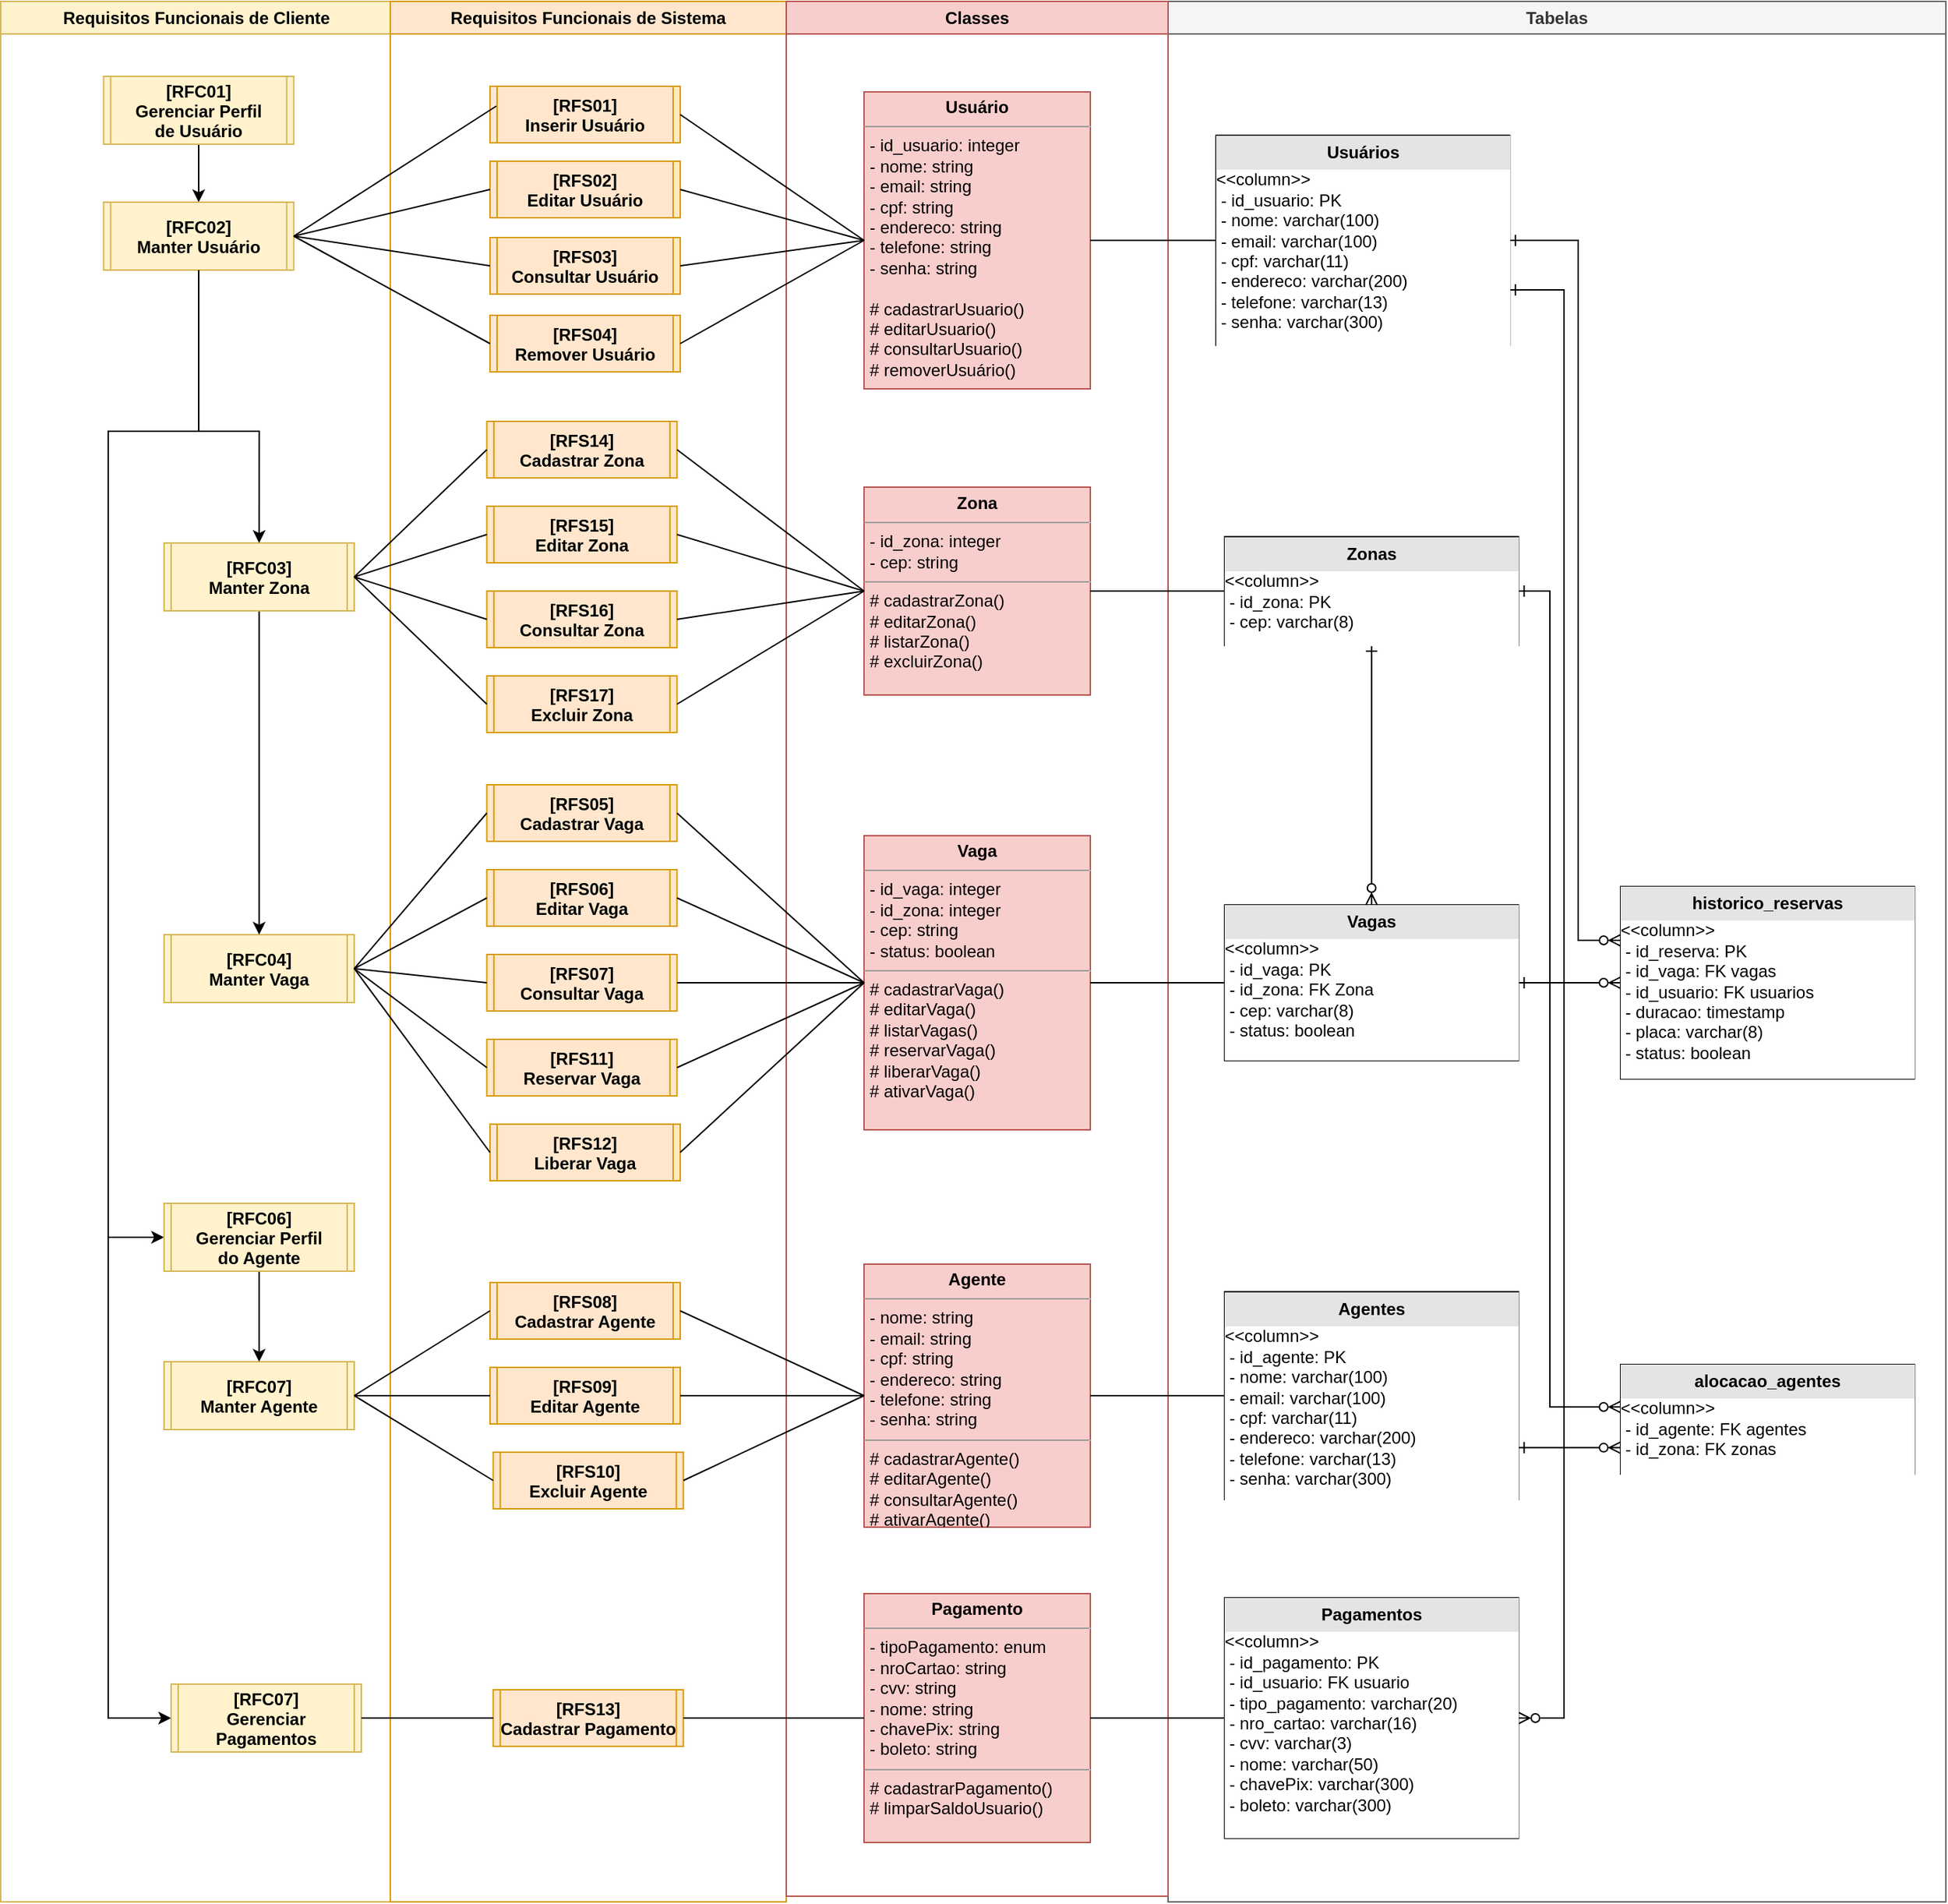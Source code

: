 <mxfile version="20.6.0" type="device"><diagram name="Page-1" id="e7e014a7-5840-1c2e-5031-d8a46d1fe8dd"><mxGraphModel dx="583" dy="579" grid="1" gridSize="10" guides="1" tooltips="1" connect="1" arrows="1" fold="1" page="1" pageScale="1" pageWidth="1169" pageHeight="826" background="none" math="0" shadow="0"><root><mxCell id="0"/><mxCell id="1" parent="0"/><mxCell id="2" value="Requisitos Funcionais de Cliente" style="swimlane;whiteSpace=wrap;fillColor=#fff2cc;strokeColor=#d6b656;" parent="1" vertex="1"><mxGeometry x="174.5" y="136" width="275.5" height="1344" as="geometry"/></mxCell><mxCell id="U7-s-A8PzBp65a9j3maP-80" style="edgeStyle=orthogonalEdgeStyle;rounded=0;orthogonalLoop=1;jettySize=auto;html=1;exitX=0.5;exitY=1;exitDx=0;exitDy=0;entryX=0.5;entryY=0;entryDx=0;entryDy=0;endArrow=classic;endFill=1;fillColor=#fff2cc;strokeColor=#000000;" parent="2" source="U7-s-A8PzBp65a9j3maP-49" target="U7-s-A8PzBp65a9j3maP-79" edge="1"><mxGeometry relative="1" as="geometry"/></mxCell><mxCell id="U7-s-A8PzBp65a9j3maP-49" value="[RFC01]&#10;Gerenciar Perfil&#10;de Usuário" style="shape=process2;fixedSize=1;size=5;fontStyle=1;fillColor=#fff2cc;strokeColor=#d6b656;" parent="2" vertex="1"><mxGeometry x="72.75" y="53" width="134.5" height="48" as="geometry"/></mxCell><mxCell id="U7-s-A8PzBp65a9j3maP-79" value="[RFC02]&#10;Manter Usuário" style="shape=process2;fixedSize=1;size=5;fontStyle=1;fillColor=#fff2cc;strokeColor=#d6b656;" parent="2" vertex="1"><mxGeometry x="72.75" y="142" width="134.5" height="48" as="geometry"/></mxCell><mxCell id="ow62ovdGGM7W3zSZjtmY-5" value="[RFC04]&#10;Manter Vaga" style="shape=process2;fixedSize=1;size=5;fontStyle=1;fillColor=#fff2cc;strokeColor=#d6b656;" parent="2" vertex="1"><mxGeometry x="115.5" y="660" width="134.5" height="48" as="geometry"/></mxCell><mxCell id="nPpcxBPXVq-egdTIaS-7-26" style="edgeStyle=orthogonalEdgeStyle;rounded=0;orthogonalLoop=1;jettySize=auto;html=1;entryX=0;entryY=0.5;entryDx=0;entryDy=0;endArrow=classic;endFill=1;fillColor=#fff2cc;strokeColor=#000000;exitX=0.5;exitY=1;exitDx=0;exitDy=0;" parent="2" source="U7-s-A8PzBp65a9j3maP-79" target="nPpcxBPXVq-egdTIaS-7-22" edge="1"><mxGeometry relative="1" as="geometry"><mxPoint x="182.711" y="420" as="sourcePoint"/><Array as="points"><mxPoint x="140" y="304"/><mxPoint x="76" y="304"/><mxPoint x="76" y="874"/></Array></mxGeometry></mxCell><mxCell id="nPpcxBPXVq-egdTIaS-7-3" style="edgeStyle=orthogonalEdgeStyle;rounded=0;orthogonalLoop=1;jettySize=auto;html=1;exitX=0.5;exitY=1;exitDx=0;exitDy=0;entryX=0.5;entryY=0;entryDx=0;entryDy=0;endArrow=classic;endFill=1;fillColor=#fff2cc;strokeColor=#000000;" parent="2" edge="1"><mxGeometry relative="1" as="geometry"><mxPoint x="182.75" y="372" as="targetPoint"/></mxGeometry></mxCell><mxCell id="nPpcxBPXVq-egdTIaS-7-64" style="edgeStyle=orthogonalEdgeStyle;rounded=0;orthogonalLoop=1;jettySize=auto;html=1;strokeColor=#000000;startArrow=none;startFill=0;endArrow=classic;endFill=1;exitX=0.5;exitY=1;exitDx=0;exitDy=0;entryX=0;entryY=0.5;entryDx=0;entryDy=0;" parent="2" source="U7-s-A8PzBp65a9j3maP-79" target="nPpcxBPXVq-egdTIaS-7-63" edge="1"><mxGeometry relative="1" as="geometry"><Array as="points"><mxPoint x="140" y="304"/><mxPoint x="76" y="304"/><mxPoint x="76" y="1214"/></Array></mxGeometry></mxCell><mxCell id="nPpcxBPXVq-egdTIaS-7-15" value="[RFC07]&#10;Manter Agente" style="shape=process2;fixedSize=1;size=5;fontStyle=1;fillColor=#fff2cc;strokeColor=#d6b656;" parent="2" vertex="1"><mxGeometry x="115.5" y="962" width="134.5" height="48" as="geometry"/></mxCell><mxCell id="nPpcxBPXVq-egdTIaS-7-23" style="edgeStyle=orthogonalEdgeStyle;rounded=0;orthogonalLoop=1;jettySize=auto;html=1;entryX=0.5;entryY=0;entryDx=0;entryDy=0;endArrow=classic;endFill=1;fillColor=#fff2cc;strokeColor=#000000;" parent="2" source="nPpcxBPXVq-egdTIaS-7-22" target="nPpcxBPXVq-egdTIaS-7-15" edge="1"><mxGeometry relative="1" as="geometry"/></mxCell><mxCell id="nPpcxBPXVq-egdTIaS-7-22" value="[RFC06]&#10;Gerenciar Perfil&#10;do Agente" style="shape=process2;fixedSize=1;size=5;fontStyle=1;fillColor=#fff2cc;strokeColor=#d6b656;" parent="2" vertex="1"><mxGeometry x="115.5" y="850" width="134.5" height="48" as="geometry"/></mxCell><mxCell id="nPpcxBPXVq-egdTIaS-7-63" value="[RFC07]&#10;Gerenciar &#10;Pagamentos" style="shape=process2;fixedSize=1;size=5;fontStyle=1;fillColor=#fff2cc;strokeColor=#d6b656;" parent="2" vertex="1"><mxGeometry x="120.5" y="1190" width="134.5" height="48" as="geometry"/></mxCell><mxCell id="-nZrtYUoTzhaWIDrk4TY-23" style="edgeStyle=orthogonalEdgeStyle;rounded=0;orthogonalLoop=1;jettySize=auto;html=1;entryX=0.5;entryY=0;entryDx=0;entryDy=0;" edge="1" parent="2" source="-nZrtYUoTzhaWIDrk4TY-3" target="ow62ovdGGM7W3zSZjtmY-5"><mxGeometry relative="1" as="geometry"/></mxCell><mxCell id="-nZrtYUoTzhaWIDrk4TY-3" value="[RFC03]&#10;Manter Zona" style="shape=process2;fixedSize=1;size=5;fontStyle=1;fillColor=#fff2cc;strokeColor=#d6b656;" vertex="1" parent="2"><mxGeometry x="115.5" y="383" width="134.5" height="48" as="geometry"/></mxCell><mxCell id="nPpcxBPXVq-egdTIaS-7-24" style="edgeStyle=orthogonalEdgeStyle;rounded=0;orthogonalLoop=1;jettySize=auto;html=1;endArrow=classic;endFill=1;fillColor=#fff2cc;strokeColor=#000000;entryX=0.5;entryY=0;entryDx=0;entryDy=0;" parent="2" source="U7-s-A8PzBp65a9j3maP-79" target="-nZrtYUoTzhaWIDrk4TY-3" edge="1"><mxGeometry relative="1" as="geometry"><mxPoint x="182.711" y="275" as="targetPoint"/><Array as="points"><mxPoint x="140" y="304"/><mxPoint x="183" y="304"/></Array></mxGeometry></mxCell><mxCell id="U7-s-A8PzBp65a9j3maP-59" value="Requisitos Funcionais de Sistema" style="swimlane;whiteSpace=wrap;fillColor=#ffe6cc;strokeColor=#d79b00;" parent="1" vertex="1"><mxGeometry x="450" y="136" width="280" height="1344" as="geometry"/></mxCell><mxCell id="U7-s-A8PzBp65a9j3maP-60" value="[RFS01] &#10;Inserir Usuário" style="shape=process2;fixedSize=1;size=5;fontStyle=1;fillColor=#ffe6cc;strokeColor=#d79b00;" parent="U7-s-A8PzBp65a9j3maP-59" vertex="1"><mxGeometry x="70.5" y="60" width="134.5" height="40" as="geometry"/></mxCell><mxCell id="U7-s-A8PzBp65a9j3maP-75" value="[RFS02]&#10;Editar Usuário" style="shape=process2;fixedSize=1;size=5;fontStyle=1;fillColor=#ffe6cc;strokeColor=#d79b00;" parent="U7-s-A8PzBp65a9j3maP-59" vertex="1"><mxGeometry x="70.5" y="113" width="134.5" height="40" as="geometry"/></mxCell><mxCell id="U7-s-A8PzBp65a9j3maP-76" value="[RFS03]&#10;Consultar Usuário" style="shape=process2;fixedSize=1;size=5;fontStyle=1;fillColor=#ffe6cc;strokeColor=#d79b00;" parent="U7-s-A8PzBp65a9j3maP-59" vertex="1"><mxGeometry x="70.5" y="167" width="134.5" height="40" as="geometry"/></mxCell><mxCell id="U7-s-A8PzBp65a9j3maP-77" value="[RFS04] &#10;Remover Usuário" style="shape=process2;fixedSize=1;size=5;fontStyle=1;fillColor=#ffe6cc;strokeColor=#d79b00;" parent="U7-s-A8PzBp65a9j3maP-59" vertex="1"><mxGeometry x="70.5" y="222" width="134.5" height="40" as="geometry"/></mxCell><mxCell id="ow62ovdGGM7W3zSZjtmY-72" value="[RFS06]&#10;Editar Vaga" style="shape=process2;fixedSize=1;size=5;fontStyle=1;fillColor=#ffe6cc;strokeColor=#d79b00;" parent="U7-s-A8PzBp65a9j3maP-59" vertex="1"><mxGeometry x="68.25" y="614" width="134.5" height="40" as="geometry"/></mxCell><mxCell id="ow62ovdGGM7W3zSZjtmY-71" value="[RFS07]&#10;Consultar Vaga" style="shape=process2;fixedSize=1;size=5;fontStyle=1;fillColor=#ffe6cc;strokeColor=#d79b00;" parent="U7-s-A8PzBp65a9j3maP-59" vertex="1"><mxGeometry x="68.25" y="674" width="134.5" height="40" as="geometry"/></mxCell><mxCell id="ow62ovdGGM7W3zSZjtmY-69" value="[RFS05]&#10;Cadastrar Vaga" style="shape=process2;fixedSize=1;size=5;fontStyle=1;fillColor=#ffe6cc;strokeColor=#d79b00;" parent="U7-s-A8PzBp65a9j3maP-59" vertex="1"><mxGeometry x="68.25" y="554" width="134.5" height="40" as="geometry"/></mxCell><mxCell id="nPpcxBPXVq-egdTIaS-7-16" value="[RFS09]&#10;Editar Agente" style="shape=process2;fixedSize=1;size=5;fontStyle=1;fillColor=#ffe6cc;strokeColor=#d79b00;" parent="U7-s-A8PzBp65a9j3maP-59" vertex="1"><mxGeometry x="70.5" y="966" width="134.5" height="40" as="geometry"/></mxCell><mxCell id="nPpcxBPXVq-egdTIaS-7-18" value="[RFS08]&#10;Cadastrar Agente" style="shape=process2;fixedSize=1;size=5;fontStyle=1;fillColor=#ffe6cc;strokeColor=#d79b00;" parent="U7-s-A8PzBp65a9j3maP-59" vertex="1"><mxGeometry x="70.5" y="906" width="134.5" height="40" as="geometry"/></mxCell><mxCell id="nPpcxBPXVq-egdTIaS-7-29" value="[RFS11]&#10;Reservar Vaga" style="shape=process2;fixedSize=1;size=5;fontStyle=1;fillColor=#ffe6cc;strokeColor=#d79b00;" parent="U7-s-A8PzBp65a9j3maP-59" vertex="1"><mxGeometry x="68.25" y="734" width="134.5" height="40" as="geometry"/></mxCell><mxCell id="nPpcxBPXVq-egdTIaS-7-30" value="[RFS12]&#10;Liberar Vaga" style="shape=process2;fixedSize=1;size=5;fontStyle=1;fillColor=#ffe6cc;strokeColor=#d79b00;" parent="U7-s-A8PzBp65a9j3maP-59" vertex="1"><mxGeometry x="70.5" y="794" width="134.5" height="40" as="geometry"/></mxCell><mxCell id="nPpcxBPXVq-egdTIaS-7-34" value="[RFS10]&#10;Excluir Agente" style="shape=process2;fixedSize=1;size=5;fontStyle=1;fillColor=#ffe6cc;strokeColor=#d79b00;" parent="U7-s-A8PzBp65a9j3maP-59" vertex="1"><mxGeometry x="72.75" y="1026" width="134.5" height="40" as="geometry"/></mxCell><mxCell id="nPpcxBPXVq-egdTIaS-7-66" value="[RFS13]&#10;Cadastrar Pagamento" style="shape=process2;fixedSize=1;size=5;fontStyle=1;fillColor=#ffe6cc;strokeColor=#d79b00;" parent="U7-s-A8PzBp65a9j3maP-59" vertex="1"><mxGeometry x="72.75" y="1194" width="134.5" height="40" as="geometry"/></mxCell><mxCell id="-nZrtYUoTzhaWIDrk4TY-4" value="[RFS15]&#10;Editar Zona" style="shape=process2;fixedSize=1;size=5;fontStyle=1;fillColor=#ffe6cc;strokeColor=#d79b00;" vertex="1" parent="U7-s-A8PzBp65a9j3maP-59"><mxGeometry x="68.25" y="357" width="134.5" height="40" as="geometry"/></mxCell><mxCell id="-nZrtYUoTzhaWIDrk4TY-5" value="[RFS16]&#10;Consultar Zona" style="shape=process2;fixedSize=1;size=5;fontStyle=1;fillColor=#ffe6cc;strokeColor=#d79b00;" vertex="1" parent="U7-s-A8PzBp65a9j3maP-59"><mxGeometry x="68.25" y="417" width="134.5" height="40" as="geometry"/></mxCell><mxCell id="-nZrtYUoTzhaWIDrk4TY-6" value="[RFS14]&#10;Cadastrar Zona" style="shape=process2;fixedSize=1;size=5;fontStyle=1;fillColor=#ffe6cc;strokeColor=#d79b00;" vertex="1" parent="U7-s-A8PzBp65a9j3maP-59"><mxGeometry x="68.25" y="297" width="134.5" height="40" as="geometry"/></mxCell><mxCell id="-nZrtYUoTzhaWIDrk4TY-7" value="[RFS17]&#10;Excluir Zona" style="shape=process2;fixedSize=1;size=5;fontStyle=1;fillColor=#ffe6cc;strokeColor=#d79b00;" vertex="1" parent="U7-s-A8PzBp65a9j3maP-59"><mxGeometry x="68.25" y="477" width="134.5" height="40" as="geometry"/></mxCell><mxCell id="U7-s-A8PzBp65a9j3maP-71" value="Tabelas" style="swimlane;whiteSpace=wrap;fillColor=#f5f5f5;fontColor=#333333;strokeColor=#666666;" parent="1" vertex="1"><mxGeometry x="1000" y="136" width="550" height="1344" as="geometry"/></mxCell><mxCell id="-nZrtYUoTzhaWIDrk4TY-27" style="edgeStyle=orthogonalEdgeStyle;rounded=0;orthogonalLoop=1;jettySize=auto;html=1;startArrow=ERone;startFill=0;endArrow=ERzeroToMany;endFill=0;" edge="1" parent="U7-s-A8PzBp65a9j3maP-71" source="U7-s-A8PzBp65a9j3maP-58" target="-nZrtYUoTzhaWIDrk4TY-25"><mxGeometry relative="1" as="geometry"><Array as="points"><mxPoint x="290" y="169"/><mxPoint x="290" y="664"/></Array></mxGeometry></mxCell><mxCell id="-nZrtYUoTzhaWIDrk4TY-31" style="edgeStyle=orthogonalEdgeStyle;rounded=0;orthogonalLoop=1;jettySize=auto;html=1;startArrow=ERone;startFill=0;endArrow=ERzeroToMany;endFill=0;" edge="1" parent="U7-s-A8PzBp65a9j3maP-71" source="U7-s-A8PzBp65a9j3maP-58" target="nPpcxBPXVq-egdTIaS-7-72"><mxGeometry relative="1" as="geometry"><mxPoint x="260" y="244" as="sourcePoint"/><Array as="points"><mxPoint x="280" y="204"/><mxPoint x="280" y="1214"/></Array></mxGeometry></mxCell><mxCell id="U7-s-A8PzBp65a9j3maP-58" value="&lt;div style=&quot;text-align: center; box-sizing: border-box; width: 100%; background: rgb(228, 228, 228); padding: 2px; line-height: 170%;&quot;&gt;&lt;b&gt;Usuários&lt;/b&gt;&lt;/div&gt;&amp;lt;&amp;lt;column&amp;gt;&amp;gt;&lt;br&gt;&lt;span style=&quot;&quot;&gt;&lt;/span&gt;&amp;nbsp;- id_usuario: PK&lt;br&gt;&lt;span style=&quot;&quot;&gt;&lt;/span&gt;&amp;nbsp;- nome: varchar(100)&lt;br&gt;&lt;span style=&quot;&quot;&gt;&lt;/span&gt;&amp;nbsp;- email: varchar(100)&lt;br&gt;&lt;span style=&quot;&quot;&gt;&lt;/span&gt;&amp;nbsp;- cpf: varchar(11)&lt;br&gt;&amp;nbsp;- endereco: varchar(200)&lt;br&gt;&amp;nbsp;- telefone: varchar(13)&lt;br&gt;&lt;span style=&quot;&quot;&gt;&lt;/span&gt;&amp;nbsp;- senha: varchar(300)" style="verticalAlign=top;align=left;overflow=fill;html=1;labelBackgroundColor=#FFFFFF;fillStyle=solid;fillColor=#CCCCCC;" parent="U7-s-A8PzBp65a9j3maP-71" vertex="1"><mxGeometry x="33.88" y="94.75" width="207.75" height="148.5" as="geometry"/></mxCell><mxCell id="3" value="Classes" style="swimlane;whiteSpace=wrap;fillColor=#f8cecc;strokeColor=#b85450;" parent="U7-s-A8PzBp65a9j3maP-71" vertex="1"><mxGeometry x="-270" width="270" height="1340" as="geometry"/></mxCell><mxCell id="U7-s-A8PzBp65a9j3maP-50" value="&lt;p style=&quot;margin:0px;margin-top:4px;text-align:center;&quot;&gt;&lt;b&gt;Usuário&lt;/b&gt;&lt;/p&gt;&lt;hr size=&quot;1&quot;&gt;&lt;p style=&quot;margin:0px;margin-left:4px;&quot;&gt;- id_usuario: integer&lt;/p&gt;&lt;p style=&quot;margin:0px;margin-left:4px;&quot;&gt;- nome: string&lt;/p&gt;&lt;p style=&quot;margin:0px;margin-left:4px;&quot;&gt;- email: string&lt;/p&gt;&lt;p style=&quot;margin:0px;margin-left:4px;&quot;&gt;- cpf: string&lt;/p&gt;&lt;p style=&quot;margin:0px;margin-left:4px;&quot;&gt;- endereco: string&lt;/p&gt;&lt;p style=&quot;margin:0px;margin-left:4px;&quot;&gt;- telefone: string&lt;/p&gt;&lt;p style=&quot;margin:0px;margin-left:4px;&quot;&gt;- senha: string&lt;/p&gt;&lt;p style=&quot;margin:0px;margin-left:4px;&quot;&gt;&lt;br&gt;&lt;/p&gt;&lt;p style=&quot;margin:0px;margin-left:4px;&quot;&gt;# cadastrarUsuario()&lt;/p&gt;&lt;p style=&quot;margin:0px;margin-left:4px;&quot;&gt;# editarUsuario()&lt;/p&gt;&lt;p style=&quot;margin:0px;margin-left:4px;&quot;&gt;# consultarUsuario()&lt;/p&gt;&lt;p style=&quot;margin:0px;margin-left:4px;&quot;&gt;# removerUsuário()&lt;/p&gt;" style="verticalAlign=top;align=left;overflow=fill;fontSize=12;fontFamily=Helvetica;html=1;fillColor=#f8cecc;strokeColor=#b85450;" parent="3" vertex="1"><mxGeometry x="55" y="64" width="160" height="210" as="geometry"/></mxCell><mxCell id="nPpcxBPXVq-egdTIaS-7-45" value="&lt;p style=&quot;margin:0px;margin-top:4px;text-align:center;&quot;&gt;&lt;b&gt;Vaga&lt;/b&gt;&lt;/p&gt;&lt;hr size=&quot;1&quot;&gt;&lt;p style=&quot;margin:0px;margin-left:4px;&quot;&gt;- id_vaga: integer&lt;/p&gt;&lt;p style=&quot;margin:0px;margin-left:4px;&quot;&gt;- id_zona: integer&lt;/p&gt;&lt;p style=&quot;margin:0px;margin-left:4px;&quot;&gt;- cep: string&lt;/p&gt;&lt;p style=&quot;margin:0px;margin-left:4px;&quot;&gt;- status: boolean&lt;/p&gt;&lt;hr size=&quot;1&quot;&gt;&lt;p style=&quot;margin:0px;margin-left:4px;&quot;&gt;# cadastrarVaga()&lt;/p&gt;&lt;p style=&quot;margin:0px;margin-left:4px;&quot;&gt;# editarVaga()&lt;/p&gt;&lt;p style=&quot;margin:0px;margin-left:4px;&quot;&gt;# listarVagas()&lt;/p&gt;&lt;p style=&quot;margin:0px;margin-left:4px;&quot;&gt;# reservarVaga()&lt;/p&gt;&lt;p style=&quot;margin:0px;margin-left:4px;&quot;&gt;# liberarVaga()&lt;br&gt;&lt;/p&gt;&lt;p style=&quot;margin:0px;margin-left:4px;&quot;&gt;# ativarVaga()&lt;br&gt;&lt;/p&gt;" style="verticalAlign=top;align=left;overflow=fill;fontSize=12;fontFamily=Helvetica;html=1;fillColor=#f8cecc;strokeColor=#b85450;" parent="3" vertex="1"><mxGeometry x="55" y="590" width="160" height="208" as="geometry"/></mxCell><mxCell id="nPpcxBPXVq-egdTIaS-7-54" value="&lt;p style=&quot;margin:0px;margin-top:4px;text-align:center;&quot;&gt;&lt;b&gt;Agente&lt;/b&gt;&lt;/p&gt;&lt;hr size=&quot;1&quot;&gt;&lt;p style=&quot;margin:0px;margin-left:4px;&quot;&gt;- nome: string&lt;/p&gt;&lt;p style=&quot;margin:0px;margin-left:4px;&quot;&gt;- email: string&lt;/p&gt;&lt;p style=&quot;margin:0px;margin-left:4px;&quot;&gt;- cpf: string&lt;/p&gt;&lt;p style=&quot;margin:0px;margin-left:4px;&quot;&gt;- endereco: string&lt;/p&gt;&lt;p style=&quot;margin:0px;margin-left:4px;&quot;&gt;- telefone: string&lt;br&gt;&lt;/p&gt;&lt;p style=&quot;margin:0px;margin-left:4px;&quot;&gt;- senha: string&lt;/p&gt;&lt;hr size=&quot;1&quot;&gt;&lt;p style=&quot;margin:0px;margin-left:4px;&quot;&gt;# cadastrarAgente()&lt;/p&gt;&lt;p style=&quot;margin:0px;margin-left:4px;&quot;&gt;# editarAgente()&lt;/p&gt;&lt;p style=&quot;margin:0px;margin-left:4px;&quot;&gt;# consultarAgente()&lt;/p&gt;&lt;p style=&quot;margin:0px;margin-left:4px;&quot;&gt;# ativarAgente()&lt;br&gt;&lt;/p&gt;" style="verticalAlign=top;align=left;overflow=fill;fontSize=12;fontFamily=Helvetica;html=1;fillColor=#f8cecc;strokeColor=#b85450;" parent="3" vertex="1"><mxGeometry x="55" y="893" width="160" height="186" as="geometry"/></mxCell><mxCell id="nPpcxBPXVq-egdTIaS-7-69" value="&lt;p style=&quot;margin:0px;margin-top:4px;text-align:center;&quot;&gt;&lt;b&gt;Pagamento&lt;/b&gt;&lt;/p&gt;&lt;hr size=&quot;1&quot;&gt;&lt;p style=&quot;margin:0px;margin-left:4px;&quot;&gt;- tipoPagamento: enum&lt;/p&gt;&lt;p style=&quot;margin:0px;margin-left:4px;&quot;&gt;- nroCartao: string&lt;/p&gt;&lt;p style=&quot;margin:0px;margin-left:4px;&quot;&gt;- cvv: string&lt;/p&gt;&lt;p style=&quot;margin:0px;margin-left:4px;&quot;&gt;- nome: string&lt;br&gt;&lt;/p&gt;&lt;p style=&quot;margin:0px;margin-left:4px;&quot;&gt;- chavePix: string&lt;/p&gt;&lt;p style=&quot;margin:0px;margin-left:4px;&quot;&gt;- boleto: string&lt;br&gt;&lt;/p&gt;&lt;hr size=&quot;1&quot;&gt;&lt;p style=&quot;margin:0px;margin-left:4px;&quot;&gt;# cadastrarPagamento()&lt;/p&gt;&lt;p style=&quot;margin:0px;margin-left:4px;&quot;&gt;# limparSaldoUsuario()&lt;/p&gt;" style="verticalAlign=top;align=left;overflow=fill;fontSize=12;fontFamily=Helvetica;html=1;fillColor=#f8cecc;strokeColor=#b85450;" parent="3" vertex="1"><mxGeometry x="55" y="1126" width="160" height="176" as="geometry"/></mxCell><mxCell id="-nZrtYUoTzhaWIDrk4TY-9" value="&lt;p style=&quot;margin:0px;margin-top:4px;text-align:center;&quot;&gt;&lt;b&gt;Zona&lt;/b&gt;&lt;/p&gt;&lt;hr size=&quot;1&quot;&gt;&lt;p style=&quot;margin:0px;margin-left:4px;&quot;&gt;- id_zona: integer&lt;/p&gt;&lt;p style=&quot;margin:0px;margin-left:4px;&quot;&gt;- cep: string&lt;/p&gt;&lt;hr size=&quot;1&quot;&gt;&lt;p style=&quot;margin:0px;margin-left:4px;&quot;&gt;# cadastrarZona()&lt;/p&gt;&lt;p style=&quot;margin:0px;margin-left:4px;&quot;&gt;# editarZona()&lt;/p&gt;&lt;p style=&quot;margin:0px;margin-left:4px;&quot;&gt;# listarZona()&lt;/p&gt;&lt;p style=&quot;margin:0px;margin-left:4px;&quot;&gt;# excluirZona()&lt;/p&gt;" style="verticalAlign=top;align=left;overflow=fill;fontSize=12;fontFamily=Helvetica;html=1;fillColor=#f8cecc;strokeColor=#b85450;" vertex="1" parent="3"><mxGeometry x="55" y="343.5" width="160" height="147" as="geometry"/></mxCell><mxCell id="U7-s-A8PzBp65a9j3maP-85" style="edgeStyle=none;rounded=0;orthogonalLoop=1;jettySize=auto;html=1;exitX=1;exitY=0.5;exitDx=0;exitDy=0;entryX=0;entryY=0.5;entryDx=0;entryDy=0;endArrow=none;endFill=0;" parent="U7-s-A8PzBp65a9j3maP-71" source="U7-s-A8PzBp65a9j3maP-50" target="U7-s-A8PzBp65a9j3maP-58" edge="1"><mxGeometry relative="1" as="geometry"/></mxCell><mxCell id="-nZrtYUoTzhaWIDrk4TY-26" style="edgeStyle=orthogonalEdgeStyle;rounded=0;orthogonalLoop=1;jettySize=auto;html=1;startArrow=ERone;startFill=0;endArrow=ERzeroToMany;endFill=0;" edge="1" parent="U7-s-A8PzBp65a9j3maP-71" source="nPpcxBPXVq-egdTIaS-7-46" target="-nZrtYUoTzhaWIDrk4TY-25"><mxGeometry relative="1" as="geometry"/></mxCell><mxCell id="nPpcxBPXVq-egdTIaS-7-46" value="&lt;div style=&quot;text-align: center; box-sizing: border-box; width: 100%; background: rgb(228, 228, 228); padding: 2px; line-height: 170%;&quot;&gt;&lt;b&gt;Vagas&lt;/b&gt;&lt;/div&gt;&amp;lt;&amp;lt;column&amp;gt;&amp;gt;&lt;br&gt;&lt;span style=&quot;&quot;&gt;&lt;/span&gt;&amp;nbsp;- id_vaga: PK&lt;br&gt;&lt;span style=&quot;&quot;&gt;&lt;/span&gt;&amp;nbsp;- id_zona: FK Zona&lt;br&gt;&lt;span style=&quot;&quot;&gt;&lt;/span&gt;&amp;nbsp;- cep: varchar(8)&lt;br&gt;&lt;span style=&quot;&quot;&gt;&lt;/span&gt;&amp;nbsp;- status: boolean" style="verticalAlign=top;align=left;overflow=fill;html=1;labelBackgroundColor=#FFFFFF;fillStyle=solid;fillColor=#CCCCCC;" parent="U7-s-A8PzBp65a9j3maP-71" vertex="1"><mxGeometry x="40" y="639" width="207.75" height="110" as="geometry"/></mxCell><mxCell id="nPpcxBPXVq-egdTIaS-7-47" style="edgeStyle=none;rounded=0;orthogonalLoop=1;jettySize=auto;html=1;entryX=1;entryY=0.5;entryDx=0;entryDy=0;endArrow=none;endFill=0;" parent="U7-s-A8PzBp65a9j3maP-71" source="nPpcxBPXVq-egdTIaS-7-46" target="nPpcxBPXVq-egdTIaS-7-45" edge="1"><mxGeometry relative="1" as="geometry"/></mxCell><mxCell id="nPpcxBPXVq-egdTIaS-7-72" value="&lt;div style=&quot;text-align: center; box-sizing: border-box; width: 100%; background: rgb(228, 228, 228); padding: 2px; line-height: 170%;&quot;&gt;&lt;b&gt;Pagamentos&lt;/b&gt;&lt;/div&gt;&amp;lt;&amp;lt;column&amp;gt;&amp;gt;&lt;br&gt;&lt;span style=&quot;&quot;&gt;&lt;/span&gt;&amp;nbsp;- id_pagamento: PK&lt;br&gt;&amp;nbsp;- id_usuario: FK usuario&lt;br&gt;&lt;span style=&quot;&quot;&gt;&lt;/span&gt;&amp;nbsp;- tipo_pagamento: varchar(20)&lt;br&gt;&lt;span style=&quot;&quot;&gt;&lt;/span&gt;&amp;nbsp;- nro_cartao: varchar(16)&lt;br&gt;&lt;span style=&quot;&quot;&gt;&lt;/span&gt;&amp;nbsp;- cvv: varchar(3)&lt;br&gt;&amp;nbsp;- nome: varchar(50)&lt;br&gt;&amp;nbsp;- chavePix: varchar(300)&lt;br&gt;&amp;nbsp;- boleto: varchar(300)" style="verticalAlign=top;align=left;overflow=fill;html=1;labelBackgroundColor=#FFFFFF;fillStyle=solid;fillColor=#CCCCCC;" parent="U7-s-A8PzBp65a9j3maP-71" vertex="1"><mxGeometry x="40" y="1129" width="207.75" height="170" as="geometry"/></mxCell><mxCell id="nPpcxBPXVq-egdTIaS-7-73" style="edgeStyle=none;rounded=0;orthogonalLoop=1;jettySize=auto;html=1;entryX=0;entryY=0.5;entryDx=0;entryDy=0;strokeColor=#000000;startArrow=none;startFill=0;endArrow=none;endFill=0;" parent="U7-s-A8PzBp65a9j3maP-71" source="nPpcxBPXVq-egdTIaS-7-69" target="nPpcxBPXVq-egdTIaS-7-72" edge="1"><mxGeometry relative="1" as="geometry"/></mxCell><mxCell id="-nZrtYUoTzhaWIDrk4TY-24" style="edgeStyle=orthogonalEdgeStyle;rounded=0;orthogonalLoop=1;jettySize=auto;html=1;startArrow=ERone;startFill=0;endArrow=ERzeroToMany;endFill=0;" edge="1" parent="U7-s-A8PzBp65a9j3maP-71" source="-nZrtYUoTzhaWIDrk4TY-10" target="nPpcxBPXVq-egdTIaS-7-46"><mxGeometry relative="1" as="geometry"/></mxCell><mxCell id="-nZrtYUoTzhaWIDrk4TY-29" style="edgeStyle=orthogonalEdgeStyle;rounded=0;orthogonalLoop=1;jettySize=auto;html=1;startArrow=ERone;startFill=0;endArrow=ERzeroToMany;endFill=0;" edge="1" parent="U7-s-A8PzBp65a9j3maP-71" source="-nZrtYUoTzhaWIDrk4TY-10" target="-nZrtYUoTzhaWIDrk4TY-28"><mxGeometry relative="1" as="geometry"><Array as="points"><mxPoint x="270" y="417"/><mxPoint x="270" y="994"/></Array></mxGeometry></mxCell><mxCell id="-nZrtYUoTzhaWIDrk4TY-10" value="&lt;div style=&quot;text-align: center; box-sizing: border-box; width: 100%; background: rgb(228, 228, 228); padding: 2px; line-height: 170%;&quot;&gt;&lt;b&gt;Zonas&lt;/b&gt;&lt;/div&gt;&amp;lt;&amp;lt;column&amp;gt;&amp;gt;&lt;br&gt;&lt;span style=&quot;&quot;&gt;&lt;/span&gt;&amp;nbsp;- id_zona: PK&lt;br&gt;&lt;span style=&quot;&quot;&gt;&lt;/span&gt;&amp;nbsp;- cep: varchar(8)" style="verticalAlign=top;align=left;overflow=fill;html=1;labelBackgroundColor=#FFFFFF;fillStyle=solid;fillColor=#CCCCCC;" vertex="1" parent="U7-s-A8PzBp65a9j3maP-71"><mxGeometry x="40.0" y="378.5" width="207.75" height="77" as="geometry"/></mxCell><mxCell id="-nZrtYUoTzhaWIDrk4TY-11" style="edgeStyle=none;rounded=0;orthogonalLoop=1;jettySize=auto;html=1;entryX=1;entryY=0.5;entryDx=0;entryDy=0;endArrow=none;endFill=0;" edge="1" parent="U7-s-A8PzBp65a9j3maP-71" source="-nZrtYUoTzhaWIDrk4TY-10" target="-nZrtYUoTzhaWIDrk4TY-9"><mxGeometry relative="1" as="geometry"/></mxCell><mxCell id="-nZrtYUoTzhaWIDrk4TY-25" value="&lt;div style=&quot;text-align: center; box-sizing: border-box; width: 100%; background: rgb(228, 228, 228); padding: 2px; line-height: 170%;&quot;&gt;&lt;b&gt;historico_reservas&lt;/b&gt;&lt;/div&gt;&amp;lt;&amp;lt;column&amp;gt;&amp;gt;&lt;br&gt;&lt;span style=&quot;&quot;&gt;&lt;/span&gt;&amp;nbsp;- id_reserva: PK&lt;br&gt;&lt;span style=&quot;&quot;&gt;&lt;/span&gt;&amp;nbsp;- id_vaga: FK vagas&lt;br&gt;&amp;nbsp;- id_usuario: FK usuarios&lt;br&gt;&amp;nbsp;- duracao: timestamp&lt;br&gt;&lt;span style=&quot;&quot;&gt;&lt;/span&gt;&amp;nbsp;- placa: varchar(8)&lt;br&gt;&lt;span style=&quot;&quot;&gt;&lt;/span&gt;&amp;nbsp;- status: boolean" style="verticalAlign=top;align=left;overflow=fill;html=1;labelBackgroundColor=#FFFFFF;fillStyle=solid;fillColor=#CCCCCC;" vertex="1" parent="U7-s-A8PzBp65a9j3maP-71"><mxGeometry x="320" y="626" width="207.75" height="136" as="geometry"/></mxCell><mxCell id="-nZrtYUoTzhaWIDrk4TY-30" style="edgeStyle=orthogonalEdgeStyle;rounded=0;orthogonalLoop=1;jettySize=auto;html=1;startArrow=ERone;startFill=0;endArrow=ERzeroToMany;endFill=0;exitX=1;exitY=0.75;exitDx=0;exitDy=0;" edge="1" parent="U7-s-A8PzBp65a9j3maP-71" source="nPpcxBPXVq-egdTIaS-7-55" target="-nZrtYUoTzhaWIDrk4TY-28"><mxGeometry relative="1" as="geometry"><Array as="points"><mxPoint x="300" y="1023"/><mxPoint x="300" y="1023"/></Array></mxGeometry></mxCell><mxCell id="nPpcxBPXVq-egdTIaS-7-55" value="&lt;div style=&quot;text-align: center; box-sizing: border-box; width: 100%; background: rgb(228, 228, 228); padding: 2px; line-height: 170%;&quot;&gt;&lt;b&gt;Agentes&lt;/b&gt;&lt;/div&gt;&amp;lt;&amp;lt;column&amp;gt;&amp;gt;&lt;br&gt;&lt;span style=&quot;&quot;&gt;&lt;/span&gt;&amp;nbsp;- id_agente: PK&lt;br&gt;&lt;span style=&quot;&quot;&gt;&lt;/span&gt;&amp;nbsp;- nome: varchar(100)&lt;br&gt;&amp;nbsp;- email: varchar(100)&lt;br&gt;&lt;span style=&quot;&quot;&gt;&lt;/span&gt;&amp;nbsp;- cpf: varchar(11)&lt;br&gt;&lt;span style=&quot;&quot;&gt;&lt;/span&gt;&amp;nbsp;- endereco: varchar(200)&lt;br&gt;&amp;nbsp;- telefone: varchar(13)&lt;br&gt;&amp;nbsp;- senha: varchar(300)" style="verticalAlign=top;align=left;overflow=fill;html=1;labelBackgroundColor=#FFFFFF;fillStyle=solid;fillColor=#CCCCCC;" parent="U7-s-A8PzBp65a9j3maP-71" vertex="1"><mxGeometry x="40" y="912.5" width="207.75" height="147" as="geometry"/></mxCell><mxCell id="nPpcxBPXVq-egdTIaS-7-56" style="edgeStyle=none;rounded=0;orthogonalLoop=1;jettySize=auto;html=1;entryX=1;entryY=0.5;entryDx=0;entryDy=0;endArrow=none;endFill=0;" parent="U7-s-A8PzBp65a9j3maP-71" source="nPpcxBPXVq-egdTIaS-7-55" target="nPpcxBPXVq-egdTIaS-7-54" edge="1"><mxGeometry relative="1" as="geometry"/></mxCell><mxCell id="-nZrtYUoTzhaWIDrk4TY-28" value="&lt;div style=&quot;text-align: center; box-sizing: border-box; width: 100%; background: rgb(228, 228, 228); padding: 2px; line-height: 170%;&quot;&gt;&lt;b&gt;alocacao_agentes&lt;/b&gt;&lt;/div&gt;&amp;lt;&amp;lt;column&amp;gt;&amp;gt;&lt;br&gt;&lt;span style=&quot;&quot;&gt;&lt;/span&gt;&amp;nbsp;- id_agente: FK agentes&amp;nbsp;&lt;br&gt;&amp;nbsp;- id_zona: FK zonas" style="verticalAlign=top;align=left;overflow=fill;html=1;labelBackgroundColor=#FFFFFF;fillStyle=solid;fillColor=#CCCCCC;" vertex="1" parent="U7-s-A8PzBp65a9j3maP-71"><mxGeometry x="320" y="964" width="207.75" height="77.5" as="geometry"/></mxCell><mxCell id="U7-s-A8PzBp65a9j3maP-81" style="rounded=0;orthogonalLoop=1;jettySize=auto;html=1;exitX=1;exitY=0.5;exitDx=0;exitDy=0;entryX=0;entryY=0.5;entryDx=0;entryDy=0;endArrow=none;endFill=0;" parent="1" source="U7-s-A8PzBp65a9j3maP-79" edge="1"><mxGeometry relative="1" as="geometry"><mxPoint x="381.75" y="280" as="sourcePoint"/><mxPoint x="525" y="210" as="targetPoint"/></mxGeometry></mxCell><mxCell id="U7-s-A8PzBp65a9j3maP-82" style="edgeStyle=none;rounded=0;orthogonalLoop=1;jettySize=auto;html=1;exitX=1;exitY=0.5;exitDx=0;exitDy=0;entryX=0;entryY=0.5;entryDx=0;entryDy=0;endArrow=none;endFill=0;" parent="1" source="U7-s-A8PzBp65a9j3maP-79" target="U7-s-A8PzBp65a9j3maP-75" edge="1"><mxGeometry relative="1" as="geometry"><Array as="points"/></mxGeometry></mxCell><mxCell id="U7-s-A8PzBp65a9j3maP-83" style="edgeStyle=none;rounded=0;orthogonalLoop=1;jettySize=auto;html=1;exitX=1;exitY=0.5;exitDx=0;exitDy=0;entryX=0;entryY=0.5;entryDx=0;entryDy=0;endArrow=none;endFill=0;" parent="1" source="U7-s-A8PzBp65a9j3maP-79" target="U7-s-A8PzBp65a9j3maP-76" edge="1"><mxGeometry relative="1" as="geometry"/></mxCell><mxCell id="U7-s-A8PzBp65a9j3maP-84" style="edgeStyle=none;rounded=0;orthogonalLoop=1;jettySize=auto;html=1;exitX=1;exitY=0.5;exitDx=0;exitDy=0;entryX=0;entryY=0.5;entryDx=0;entryDy=0;endArrow=none;endFill=0;" parent="1" source="U7-s-A8PzBp65a9j3maP-79" target="U7-s-A8PzBp65a9j3maP-77" edge="1"><mxGeometry relative="1" as="geometry"/></mxCell><mxCell id="U7-s-A8PzBp65a9j3maP-99" style="edgeStyle=none;rounded=0;orthogonalLoop=1;jettySize=auto;html=1;exitX=1;exitY=0.5;exitDx=0;exitDy=0;entryX=0;entryY=0.5;entryDx=0;entryDy=0;startArrow=none;startFill=0;endArrow=none;endFill=0;" parent="1" source="U7-s-A8PzBp65a9j3maP-60" target="U7-s-A8PzBp65a9j3maP-50" edge="1"><mxGeometry relative="1" as="geometry"/></mxCell><mxCell id="U7-s-A8PzBp65a9j3maP-100" style="edgeStyle=none;rounded=0;orthogonalLoop=1;jettySize=auto;html=1;exitX=1;exitY=0.5;exitDx=0;exitDy=0;entryX=0;entryY=0.5;entryDx=0;entryDy=0;startArrow=none;startFill=0;endArrow=none;endFill=0;" parent="1" source="U7-s-A8PzBp65a9j3maP-75" target="U7-s-A8PzBp65a9j3maP-50" edge="1"><mxGeometry relative="1" as="geometry"/></mxCell><mxCell id="U7-s-A8PzBp65a9j3maP-101" style="edgeStyle=none;rounded=0;orthogonalLoop=1;jettySize=auto;html=1;exitX=1;exitY=0.5;exitDx=0;exitDy=0;startArrow=none;startFill=0;endArrow=none;endFill=0;entryX=0;entryY=0.5;entryDx=0;entryDy=0;" parent="1" source="U7-s-A8PzBp65a9j3maP-76" target="U7-s-A8PzBp65a9j3maP-50" edge="1"><mxGeometry relative="1" as="geometry"><mxPoint x="780" y="307" as="targetPoint"/></mxGeometry></mxCell><mxCell id="U7-s-A8PzBp65a9j3maP-102" style="edgeStyle=none;rounded=0;orthogonalLoop=1;jettySize=auto;html=1;exitX=1;exitY=0.5;exitDx=0;exitDy=0;entryX=0;entryY=0.5;entryDx=0;entryDy=0;startArrow=none;startFill=0;endArrow=none;endFill=0;" parent="1" source="U7-s-A8PzBp65a9j3maP-77" target="U7-s-A8PzBp65a9j3maP-50" edge="1"><mxGeometry relative="1" as="geometry"/></mxCell><mxCell id="ow62ovdGGM7W3zSZjtmY-70" style="edgeStyle=none;rounded=0;orthogonalLoop=1;jettySize=auto;html=1;exitX=0;exitY=0.5;exitDx=0;exitDy=0;entryX=1;entryY=0.5;entryDx=0;entryDy=0;strokeWidth=1;endArrow=none;endFill=0;" parent="1" source="ow62ovdGGM7W3zSZjtmY-69" target="ow62ovdGGM7W3zSZjtmY-5" edge="1"><mxGeometry relative="1" as="geometry"/></mxCell><mxCell id="ow62ovdGGM7W3zSZjtmY-95" style="rounded=0;orthogonalLoop=1;jettySize=auto;html=1;exitX=1;exitY=0.5;exitDx=0;exitDy=0;strokeWidth=1;endArrow=none;endFill=0;entryX=0;entryY=0.5;entryDx=0;entryDy=0;" parent="1" source="ow62ovdGGM7W3zSZjtmY-5" target="ow62ovdGGM7W3zSZjtmY-71" edge="1"><mxGeometry relative="1" as="geometry"><mxPoint x="520" y="788" as="targetPoint"/></mxGeometry></mxCell><mxCell id="ow62ovdGGM7W3zSZjtmY-96" style="edgeStyle=none;rounded=0;orthogonalLoop=1;jettySize=auto;html=1;exitX=1;exitY=0.5;exitDx=0;exitDy=0;entryX=0;entryY=0.5;entryDx=0;entryDy=0;strokeWidth=1;endArrow=none;endFill=0;" parent="1" source="ow62ovdGGM7W3zSZjtmY-5" target="ow62ovdGGM7W3zSZjtmY-72" edge="1"><mxGeometry relative="1" as="geometry"/></mxCell><mxCell id="nPpcxBPXVq-egdTIaS-7-21" style="edgeStyle=none;rounded=0;orthogonalLoop=1;jettySize=auto;html=1;exitX=1;exitY=0.5;exitDx=0;exitDy=0;entryX=0;entryY=0.5;entryDx=0;entryDy=0;strokeWidth=1;endArrow=none;endFill=0;" parent="1" source="nPpcxBPXVq-egdTIaS-7-15" target="nPpcxBPXVq-egdTIaS-7-16" edge="1"><mxGeometry relative="1" as="geometry"/></mxCell><mxCell id="nPpcxBPXVq-egdTIaS-7-19" style="edgeStyle=none;rounded=0;orthogonalLoop=1;jettySize=auto;html=1;exitX=0;exitY=0.5;exitDx=0;exitDy=0;entryX=1;entryY=0.5;entryDx=0;entryDy=0;strokeWidth=1;endArrow=none;endFill=0;" parent="1" source="nPpcxBPXVq-egdTIaS-7-18" target="nPpcxBPXVq-egdTIaS-7-15" edge="1"><mxGeometry relative="1" as="geometry"/></mxCell><mxCell id="nPpcxBPXVq-egdTIaS-7-32" style="rounded=0;orthogonalLoop=1;jettySize=auto;html=1;entryX=0;entryY=0.5;entryDx=0;entryDy=0;endArrow=none;endFill=0;exitX=1;exitY=0.5;exitDx=0;exitDy=0;" parent="1" source="ow62ovdGGM7W3zSZjtmY-5" target="nPpcxBPXVq-egdTIaS-7-29" edge="1"><mxGeometry relative="1" as="geometry"/></mxCell><mxCell id="nPpcxBPXVq-egdTIaS-7-33" style="rounded=0;orthogonalLoop=1;jettySize=auto;html=1;entryX=0;entryY=0.5;entryDx=0;entryDy=0;endArrow=none;endFill=0;exitX=1;exitY=0.5;exitDx=0;exitDy=0;" parent="1" source="ow62ovdGGM7W3zSZjtmY-5" target="nPpcxBPXVq-egdTIaS-7-30" edge="1"><mxGeometry relative="1" as="geometry"/></mxCell><mxCell id="nPpcxBPXVq-egdTIaS-7-35" style="edgeStyle=none;rounded=0;orthogonalLoop=1;jettySize=auto;html=1;entryX=0;entryY=0.5;entryDx=0;entryDy=0;endArrow=none;endFill=0;exitX=1;exitY=0.5;exitDx=0;exitDy=0;" parent="1" source="nPpcxBPXVq-egdTIaS-7-15" target="nPpcxBPXVq-egdTIaS-7-34" edge="1"><mxGeometry relative="1" as="geometry"/></mxCell><mxCell id="nPpcxBPXVq-egdTIaS-7-12" style="edgeStyle=none;rounded=0;orthogonalLoop=1;jettySize=auto;html=1;exitX=1;exitY=0.5;exitDx=0;exitDy=0;entryX=0;entryY=0.5;entryDx=0;entryDy=0;endArrow=none;endFill=0;" parent="1" edge="1"><mxGeometry relative="1" as="geometry"><mxPoint x="520.5" y="552" as="targetPoint"/></mxGeometry></mxCell><mxCell id="nPpcxBPXVq-egdTIaS-7-13" style="edgeStyle=none;rounded=0;orthogonalLoop=1;jettySize=auto;html=1;exitX=1;exitY=0.5;exitDx=0;exitDy=0;entryX=0;entryY=0.5;entryDx=0;entryDy=0;endArrow=none;endFill=0;" parent="1" edge="1"><mxGeometry relative="1" as="geometry"><mxPoint x="520.5" y="607" as="targetPoint"/></mxGeometry></mxCell><mxCell id="nPpcxBPXVq-egdTIaS-7-39" style="edgeStyle=none;rounded=0;orthogonalLoop=1;jettySize=auto;html=1;entryX=1;entryY=0.5;entryDx=0;entryDy=0;endArrow=none;endFill=0;exitX=0;exitY=0.5;exitDx=0;exitDy=0;startArrow=none;startFill=0;" parent="1" edge="1"><mxGeometry relative="1" as="geometry"><mxPoint x="785" y="524.0" as="sourcePoint"/></mxGeometry></mxCell><mxCell id="nPpcxBPXVq-egdTIaS-7-40" style="edgeStyle=none;rounded=0;orthogonalLoop=1;jettySize=auto;html=1;entryX=1;entryY=0.5;entryDx=0;entryDy=0;endArrow=none;endFill=0;exitX=0;exitY=0.5;exitDx=0;exitDy=0;startArrow=none;startFill=0;" parent="1" edge="1"><mxGeometry relative="1" as="geometry"><mxPoint x="785" y="524.0" as="sourcePoint"/></mxGeometry></mxCell><mxCell id="nPpcxBPXVq-egdTIaS-7-41" style="edgeStyle=none;rounded=0;orthogonalLoop=1;jettySize=auto;html=1;endArrow=none;endFill=0;exitX=0;exitY=0.5;exitDx=0;exitDy=0;entryX=1;entryY=0.5;entryDx=0;entryDy=0;startArrow=none;startFill=0;" parent="1" edge="1"><mxGeometry relative="1" as="geometry"><mxPoint x="785" y="524.0" as="sourcePoint"/></mxGeometry></mxCell><mxCell id="nPpcxBPXVq-egdTIaS-7-42" style="edgeStyle=none;rounded=0;orthogonalLoop=1;jettySize=auto;html=1;entryX=1;entryY=0.5;entryDx=0;entryDy=0;endArrow=none;endFill=0;exitX=0;exitY=0.5;exitDx=0;exitDy=0;startArrow=none;startFill=0;" parent="1" edge="1"><mxGeometry relative="1" as="geometry"><mxPoint x="785" y="524.0" as="sourcePoint"/></mxGeometry></mxCell><mxCell id="nPpcxBPXVq-egdTIaS-7-48" style="edgeStyle=none;rounded=0;orthogonalLoop=1;jettySize=auto;html=1;entryX=1;entryY=0.5;entryDx=0;entryDy=0;endArrow=none;endFill=0;exitX=0;exitY=0.5;exitDx=0;exitDy=0;" parent="1" source="nPpcxBPXVq-egdTIaS-7-45" target="ow62ovdGGM7W3zSZjtmY-69" edge="1"><mxGeometry relative="1" as="geometry"/></mxCell><mxCell id="nPpcxBPXVq-egdTIaS-7-49" style="edgeStyle=none;rounded=0;orthogonalLoop=1;jettySize=auto;html=1;entryX=1;entryY=0.5;entryDx=0;entryDy=0;endArrow=none;endFill=0;exitX=0;exitY=0.5;exitDx=0;exitDy=0;" parent="1" source="nPpcxBPXVq-egdTIaS-7-45" target="ow62ovdGGM7W3zSZjtmY-72" edge="1"><mxGeometry relative="1" as="geometry"/></mxCell><mxCell id="nPpcxBPXVq-egdTIaS-7-50" style="edgeStyle=none;rounded=0;orthogonalLoop=1;jettySize=auto;html=1;entryX=1;entryY=0.5;entryDx=0;entryDy=0;endArrow=none;endFill=0;exitX=0;exitY=0.5;exitDx=0;exitDy=0;" parent="1" source="nPpcxBPXVq-egdTIaS-7-45" target="ow62ovdGGM7W3zSZjtmY-71" edge="1"><mxGeometry relative="1" as="geometry"/></mxCell><mxCell id="nPpcxBPXVq-egdTIaS-7-51" style="edgeStyle=none;rounded=0;orthogonalLoop=1;jettySize=auto;html=1;entryX=1;entryY=0.5;entryDx=0;entryDy=0;endArrow=none;endFill=0;exitX=0;exitY=0.5;exitDx=0;exitDy=0;" parent="1" source="nPpcxBPXVq-egdTIaS-7-45" target="nPpcxBPXVq-egdTIaS-7-29" edge="1"><mxGeometry relative="1" as="geometry"/></mxCell><mxCell id="nPpcxBPXVq-egdTIaS-7-52" style="edgeStyle=none;rounded=0;orthogonalLoop=1;jettySize=auto;html=1;entryX=1;entryY=0.5;entryDx=0;entryDy=0;endArrow=none;endFill=0;exitX=0;exitY=0.5;exitDx=0;exitDy=0;" parent="1" source="nPpcxBPXVq-egdTIaS-7-45" target="nPpcxBPXVq-egdTIaS-7-30" edge="1"><mxGeometry relative="1" as="geometry"/></mxCell><mxCell id="nPpcxBPXVq-egdTIaS-7-57" style="edgeStyle=none;rounded=0;orthogonalLoop=1;jettySize=auto;html=1;exitX=0;exitY=0.5;exitDx=0;exitDy=0;entryX=1;entryY=0.5;entryDx=0;entryDy=0;startArrow=none;startFill=0;endArrow=none;endFill=0;" parent="1" source="nPpcxBPXVq-egdTIaS-7-54" target="nPpcxBPXVq-egdTIaS-7-18" edge="1"><mxGeometry relative="1" as="geometry"/></mxCell><mxCell id="nPpcxBPXVq-egdTIaS-7-58" style="edgeStyle=none;rounded=0;orthogonalLoop=1;jettySize=auto;html=1;exitX=1;exitY=0.5;exitDx=0;exitDy=0;entryX=0;entryY=0.5;entryDx=0;entryDy=0;startArrow=none;startFill=0;endArrow=none;endFill=0;" parent="1" source="nPpcxBPXVq-egdTIaS-7-16" target="nPpcxBPXVq-egdTIaS-7-54" edge="1"><mxGeometry relative="1" as="geometry"/></mxCell><mxCell id="nPpcxBPXVq-egdTIaS-7-60" style="edgeStyle=none;rounded=0;orthogonalLoop=1;jettySize=auto;html=1;exitX=1;exitY=0.5;exitDx=0;exitDy=0;entryX=0;entryY=0.5;entryDx=0;entryDy=0;startArrow=none;startFill=0;endArrow=none;endFill=0;" parent="1" source="nPpcxBPXVq-egdTIaS-7-34" target="nPpcxBPXVq-egdTIaS-7-54" edge="1"><mxGeometry relative="1" as="geometry"/></mxCell><mxCell id="nPpcxBPXVq-egdTIaS-7-67" style="rounded=0;orthogonalLoop=1;jettySize=auto;html=1;strokeColor=#000000;startArrow=none;startFill=0;endArrow=none;endFill=0;entryX=0;entryY=0.5;entryDx=0;entryDy=0;exitX=1;exitY=0.5;exitDx=0;exitDy=0;" parent="1" source="nPpcxBPXVq-egdTIaS-7-63" target="nPpcxBPXVq-egdTIaS-7-66" edge="1"><mxGeometry relative="1" as="geometry"/></mxCell><mxCell id="nPpcxBPXVq-egdTIaS-7-70" style="edgeStyle=none;rounded=0;orthogonalLoop=1;jettySize=auto;html=1;entryX=0;entryY=0.5;entryDx=0;entryDy=0;strokeColor=#000000;startArrow=none;startFill=0;endArrow=none;endFill=0;" parent="1" source="nPpcxBPXVq-egdTIaS-7-66" target="nPpcxBPXVq-egdTIaS-7-69" edge="1"><mxGeometry relative="1" as="geometry"/></mxCell><mxCell id="-nZrtYUoTzhaWIDrk4TY-14" style="edgeStyle=none;rounded=0;orthogonalLoop=1;jettySize=auto;html=1;exitX=1;exitY=0.5;exitDx=0;exitDy=0;entryX=0;entryY=0.5;entryDx=0;entryDy=0;strokeWidth=1;endArrow=none;endFill=0;" edge="1" parent="1" source="-nZrtYUoTzhaWIDrk4TY-3" target="-nZrtYUoTzhaWIDrk4TY-4"><mxGeometry relative="1" as="geometry"/></mxCell><mxCell id="-nZrtYUoTzhaWIDrk4TY-18" style="edgeStyle=none;rounded=0;orthogonalLoop=1;jettySize=auto;html=1;entryX=1;entryY=0.5;entryDx=0;entryDy=0;endArrow=none;endFill=0;exitX=0;exitY=0.5;exitDx=0;exitDy=0;" edge="1" parent="1" source="-nZrtYUoTzhaWIDrk4TY-9" target="-nZrtYUoTzhaWIDrk4TY-4"><mxGeometry relative="1" as="geometry"/></mxCell><mxCell id="-nZrtYUoTzhaWIDrk4TY-13" style="rounded=0;orthogonalLoop=1;jettySize=auto;html=1;exitX=1;exitY=0.5;exitDx=0;exitDy=0;strokeWidth=1;endArrow=none;endFill=0;entryX=0;entryY=0.5;entryDx=0;entryDy=0;" edge="1" parent="1" source="-nZrtYUoTzhaWIDrk4TY-3" target="-nZrtYUoTzhaWIDrk4TY-5"><mxGeometry relative="1" as="geometry"><mxPoint x="500" y="511" as="targetPoint"/></mxGeometry></mxCell><mxCell id="-nZrtYUoTzhaWIDrk4TY-19" style="edgeStyle=none;rounded=0;orthogonalLoop=1;jettySize=auto;html=1;entryX=1;entryY=0.5;entryDx=0;entryDy=0;endArrow=none;endFill=0;exitX=0;exitY=0.5;exitDx=0;exitDy=0;" edge="1" parent="1" source="-nZrtYUoTzhaWIDrk4TY-9" target="-nZrtYUoTzhaWIDrk4TY-5"><mxGeometry relative="1" as="geometry"/></mxCell><mxCell id="-nZrtYUoTzhaWIDrk4TY-12" style="edgeStyle=none;rounded=0;orthogonalLoop=1;jettySize=auto;html=1;exitX=0;exitY=0.5;exitDx=0;exitDy=0;entryX=1;entryY=0.5;entryDx=0;entryDy=0;strokeWidth=1;endArrow=none;endFill=0;" edge="1" parent="1" source="-nZrtYUoTzhaWIDrk4TY-6" target="-nZrtYUoTzhaWIDrk4TY-3"><mxGeometry relative="1" as="geometry"/></mxCell><mxCell id="-nZrtYUoTzhaWIDrk4TY-17" style="edgeStyle=none;rounded=0;orthogonalLoop=1;jettySize=auto;html=1;entryX=1;entryY=0.5;entryDx=0;entryDy=0;endArrow=none;endFill=0;exitX=0;exitY=0.5;exitDx=0;exitDy=0;" edge="1" parent="1" source="-nZrtYUoTzhaWIDrk4TY-9" target="-nZrtYUoTzhaWIDrk4TY-6"><mxGeometry relative="1" as="geometry"/></mxCell><mxCell id="-nZrtYUoTzhaWIDrk4TY-20" style="edgeStyle=none;rounded=0;orthogonalLoop=1;jettySize=auto;html=1;entryX=1;entryY=0.5;entryDx=0;entryDy=0;endArrow=none;endFill=0;exitX=0;exitY=0.5;exitDx=0;exitDy=0;" edge="1" parent="1" source="-nZrtYUoTzhaWIDrk4TY-9" target="-nZrtYUoTzhaWIDrk4TY-7"><mxGeometry relative="1" as="geometry"/></mxCell><mxCell id="-nZrtYUoTzhaWIDrk4TY-15" style="rounded=0;orthogonalLoop=1;jettySize=auto;html=1;entryX=0;entryY=0.5;entryDx=0;entryDy=0;endArrow=none;endFill=0;exitX=1;exitY=0.5;exitDx=0;exitDy=0;" edge="1" parent="1" source="-nZrtYUoTzhaWIDrk4TY-3" target="-nZrtYUoTzhaWIDrk4TY-7"><mxGeometry relative="1" as="geometry"/></mxCell></root></mxGraphModel></diagram></mxfile>